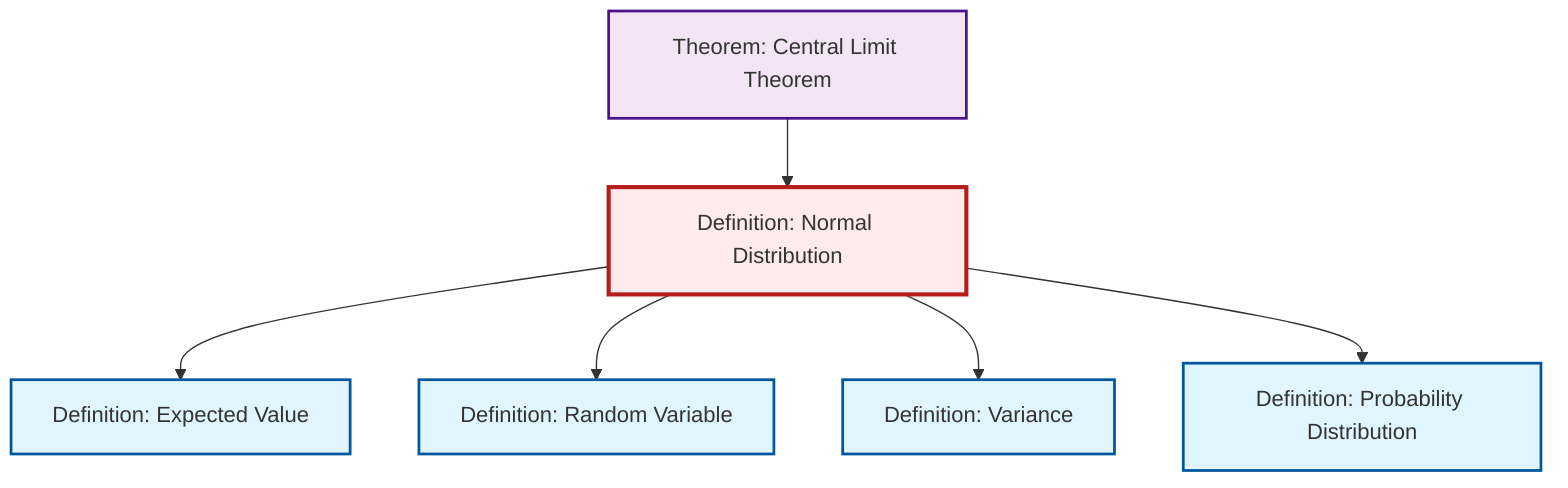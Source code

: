 graph TD
    classDef definition fill:#e1f5fe,stroke:#01579b,stroke-width:2px
    classDef theorem fill:#f3e5f5,stroke:#4a148c,stroke-width:2px
    classDef axiom fill:#fff3e0,stroke:#e65100,stroke-width:2px
    classDef example fill:#e8f5e9,stroke:#1b5e20,stroke-width:2px
    classDef current fill:#ffebee,stroke:#b71c1c,stroke-width:3px
    thm-central-limit["Theorem: Central Limit Theorem"]:::theorem
    def-expectation["Definition: Expected Value"]:::definition
    def-normal-distribution["Definition: Normal Distribution"]:::definition
    def-random-variable["Definition: Random Variable"]:::definition
    def-variance["Definition: Variance"]:::definition
    def-probability-distribution["Definition: Probability Distribution"]:::definition
    def-normal-distribution --> def-expectation
    def-normal-distribution --> def-random-variable
    thm-central-limit --> def-normal-distribution
    def-normal-distribution --> def-variance
    def-normal-distribution --> def-probability-distribution
    class def-normal-distribution current